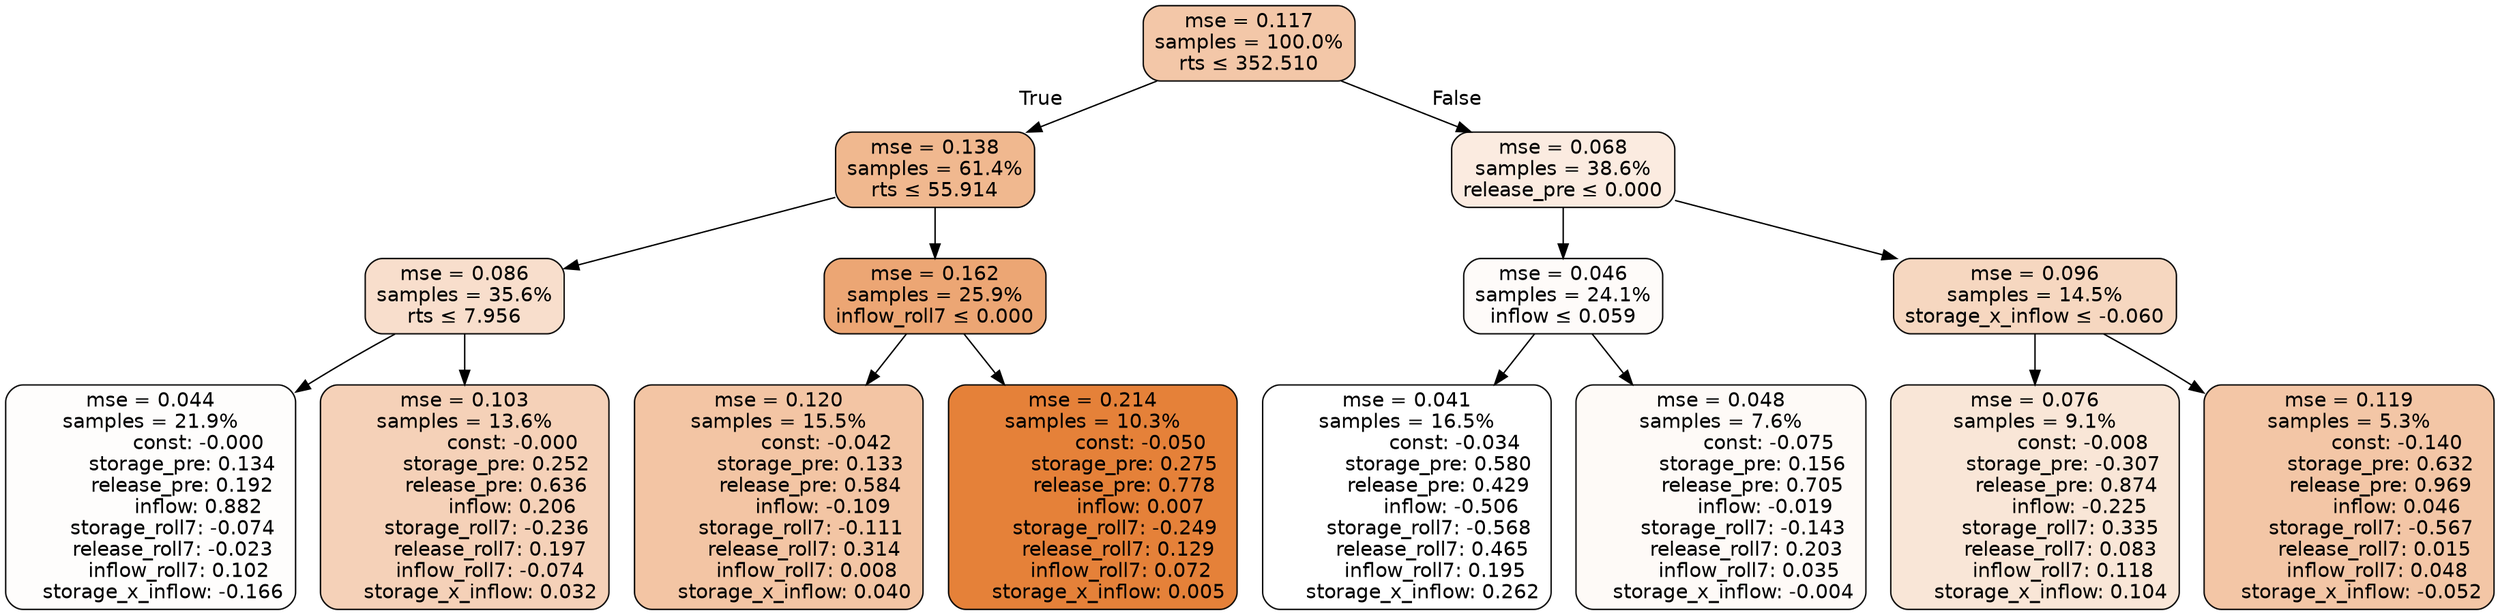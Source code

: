 digraph tree {
bgcolor="transparent"
node [shape=rectangle, style="filled, rounded", color="black", fontname=helvetica] ;
edge [fontname=helvetica] ;
	"0" [label="mse = 0.117
samples = 100.0%
rts &le; 352.510", fillcolor="#f3c7a8"]
	"1" [label="mse = 0.138
samples = 61.4%
rts &le; 55.914", fillcolor="#f0b88f"]
	"2" [label="mse = 0.086
samples = 35.6%
rts &le; 7.956", fillcolor="#f8decc"]
	"3" [label="mse = 0.044
samples = 21.9%
               const: -0.000
          storage_pre: 0.134
          release_pre: 0.192
               inflow: 0.882
       storage_roll7: -0.074
       release_roll7: -0.023
         inflow_roll7: 0.102
    storage_x_inflow: -0.166", fillcolor="#fefdfc"]
	"4" [label="mse = 0.103
samples = 13.6%
               const: -0.000
          storage_pre: 0.252
          release_pre: 0.636
               inflow: 0.206
       storage_roll7: -0.236
        release_roll7: 0.197
        inflow_roll7: -0.074
     storage_x_inflow: 0.032", fillcolor="#f5d1b8"]
	"5" [label="mse = 0.162
samples = 25.9%
inflow_roll7 &le; 0.000", fillcolor="#eca674"]
	"6" [label="mse = 0.120
samples = 15.5%
               const: -0.042
          storage_pre: 0.133
          release_pre: 0.584
              inflow: -0.109
       storage_roll7: -0.111
        release_roll7: 0.314
         inflow_roll7: 0.008
     storage_x_inflow: 0.040", fillcolor="#f3c5a4"]
	"7" [label="mse = 0.214
samples = 10.3%
               const: -0.050
          storage_pre: 0.275
          release_pre: 0.778
               inflow: 0.007
       storage_roll7: -0.249
        release_roll7: 0.129
         inflow_roll7: 0.072
     storage_x_inflow: 0.005", fillcolor="#e58139"]
	"8" [label="mse = 0.068
samples = 38.6%
release_pre &le; 0.000", fillcolor="#fbebe0"]
	"9" [label="mse = 0.046
samples = 24.1%
inflow &le; 0.059", fillcolor="#fefbf9"]
	"10" [label="mse = 0.041
samples = 16.5%
               const: -0.034
          storage_pre: 0.580
          release_pre: 0.429
              inflow: -0.506
       storage_roll7: -0.568
        release_roll7: 0.465
         inflow_roll7: 0.195
     storage_x_inflow: 0.262", fillcolor="#ffffff"]
	"11" [label="mse = 0.048
samples = 7.6%
               const: -0.075
          storage_pre: 0.156
          release_pre: 0.705
              inflow: -0.019
       storage_roll7: -0.143
        release_roll7: 0.203
         inflow_roll7: 0.035
    storage_x_inflow: -0.004", fillcolor="#fefaf7"]
	"12" [label="mse = 0.096
samples = 14.5%
storage_x_inflow &le; -0.060", fillcolor="#f6d7c0"]
	"13" [label="mse = 0.076
samples = 9.1%
               const: -0.008
         storage_pre: -0.307
          release_pre: 0.874
              inflow: -0.225
        storage_roll7: 0.335
        release_roll7: 0.083
         inflow_roll7: 0.118
     storage_x_inflow: 0.104", fillcolor="#f9e6d7"]
	"14" [label="mse = 0.119
samples = 5.3%
               const: -0.140
          storage_pre: 0.632
          release_pre: 0.969
               inflow: 0.046
       storage_roll7: -0.567
        release_roll7: 0.015
         inflow_roll7: 0.048
    storage_x_inflow: -0.052", fillcolor="#f3c6a6"]

	"0" -> "1" [labeldistance=2.5, labelangle=45, headlabel="True"]
	"1" -> "2"
	"2" -> "3"
	"2" -> "4"
	"1" -> "5"
	"5" -> "6"
	"5" -> "7"
	"0" -> "8" [labeldistance=2.5, labelangle=-45, headlabel="False"]
	"8" -> "9"
	"9" -> "10"
	"9" -> "11"
	"8" -> "12"
	"12" -> "13"
	"12" -> "14"
}